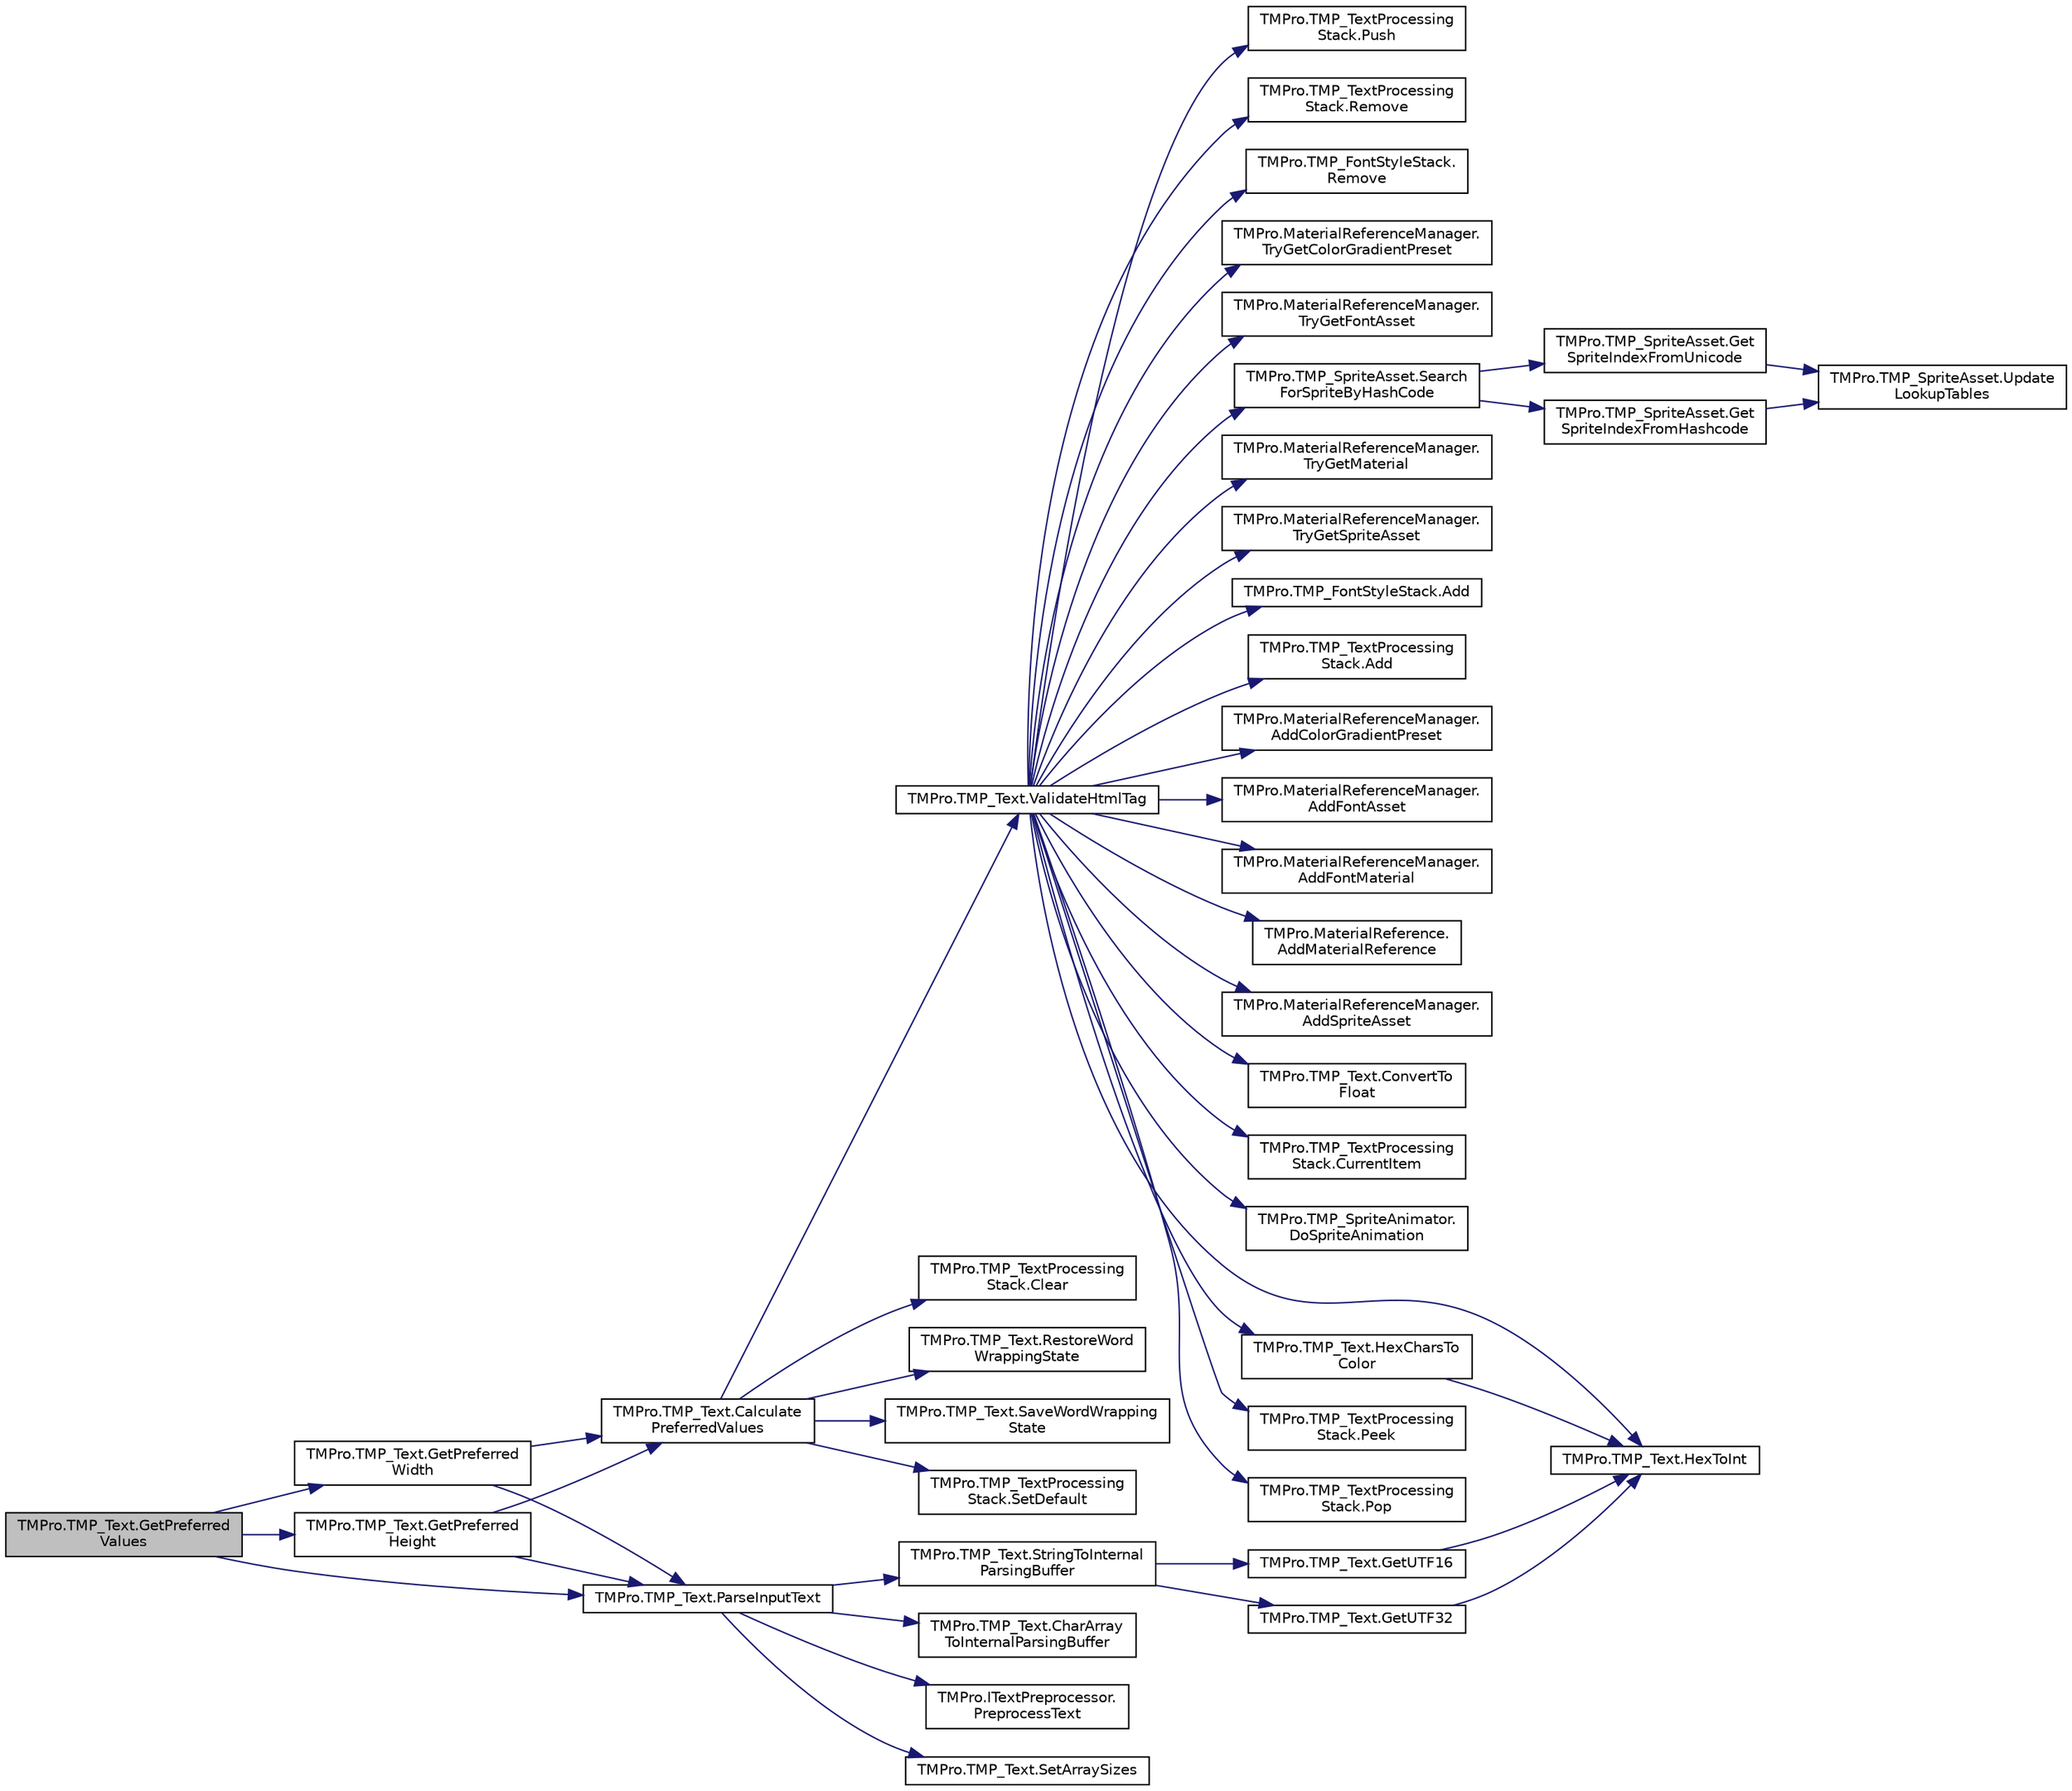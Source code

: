 digraph "TMPro.TMP_Text.GetPreferredValues"
{
 // LATEX_PDF_SIZE
  edge [fontname="Helvetica",fontsize="10",labelfontname="Helvetica",labelfontsize="10"];
  node [fontname="Helvetica",fontsize="10",shape=record];
  rankdir="LR";
  Node1 [label="TMPro.TMP_Text.GetPreferred\lValues",height=0.2,width=0.4,color="black", fillcolor="grey75", style="filled", fontcolor="black",tooltip="Function to Calculate the Preferred Width and Height of the text object given the provided width and ..."];
  Node1 -> Node2 [color="midnightblue",fontsize="10",style="solid",fontname="Helvetica"];
  Node2 [label="TMPro.TMP_Text.GetPreferred\lHeight",height=0.2,width=0.4,color="black", fillcolor="white", style="filled",URL="$class_t_m_pro_1_1_t_m_p___text.html#a754e5a230232f1ed55615e55a3ed32ad",tooltip="Method to calculate the preferred height of a text object."];
  Node2 -> Node3 [color="midnightblue",fontsize="10",style="solid",fontname="Helvetica"];
  Node3 [label="TMPro.TMP_Text.Calculate\lPreferredValues",height=0.2,width=0.4,color="black", fillcolor="white", style="filled",URL="$class_t_m_pro_1_1_t_m_p___text.html#acc9b0abc219f02c05f5badfd0e649094",tooltip="Method to calculate the preferred width and height of the text object."];
  Node3 -> Node4 [color="midnightblue",fontsize="10",style="solid",fontname="Helvetica"];
  Node4 [label="TMPro.TMP_TextProcessing\lStack.Clear",height=0.2,width=0.4,color="black", fillcolor="white", style="filled",URL="$struct_t_m_pro_1_1_t_m_p___text_processing_stack.html#a251279ee81e8a656885c8f07e48200f2",tooltip="Function to clear and reset stack to first item."];
  Node3 -> Node5 [color="midnightblue",fontsize="10",style="solid",fontname="Helvetica"];
  Node5 [label="TMPro.TMP_Text.RestoreWord\lWrappingState",height=0.2,width=0.4,color="black", fillcolor="white", style="filled",URL="$class_t_m_pro_1_1_t_m_p___text.html#a0555e7043aed6e3db5ef6113eac2fa77",tooltip="Restore the State of various variables used in the mesh creation loop."];
  Node3 -> Node6 [color="midnightblue",fontsize="10",style="solid",fontname="Helvetica"];
  Node6 [label="TMPro.TMP_Text.SaveWordWrapping\lState",height=0.2,width=0.4,color="black", fillcolor="white", style="filled",URL="$class_t_m_pro_1_1_t_m_p___text.html#af4575fb91d41221be3bd2764a356eda1",tooltip="Save the State of various variables used in the mesh creation loop in conjunction with Word Wrapping"];
  Node3 -> Node7 [color="midnightblue",fontsize="10",style="solid",fontname="Helvetica"];
  Node7 [label="TMPro.TMP_TextProcessing\lStack.SetDefault",height=0.2,width=0.4,color="black", fillcolor="white", style="filled",URL="$struct_t_m_pro_1_1_t_m_p___text_processing_stack.html#a1580e126246f80bf22e81f42b58c103a",tooltip="Function to set the first item on the stack and reset index."];
  Node3 -> Node8 [color="midnightblue",fontsize="10",style="solid",fontname="Helvetica"];
  Node8 [label="TMPro.TMP_Text.ValidateHtmlTag",height=0.2,width=0.4,color="black", fillcolor="white", style="filled",URL="$class_t_m_pro_1_1_t_m_p___text.html#a76d0eee876964ce9802f7176a61e70d7",tooltip="Function to identify and validate the rich tag. Returns the position of the > if the tag was valid."];
  Node8 -> Node9 [color="midnightblue",fontsize="10",style="solid",fontname="Helvetica"];
  Node9 [label="TMPro.TMP_FontStyleStack.Add",height=0.2,width=0.4,color="black", fillcolor="white", style="filled",URL="$struct_t_m_pro_1_1_t_m_p___font_style_stack.html#afb49bfd1712fe787fa32441c01b9c87f",tooltip=" "];
  Node8 -> Node10 [color="midnightblue",fontsize="10",style="solid",fontname="Helvetica"];
  Node10 [label="TMPro.TMP_TextProcessing\lStack.Add",height=0.2,width=0.4,color="black", fillcolor="white", style="filled",URL="$struct_t_m_pro_1_1_t_m_p___text_processing_stack.html#ae714d56264dcfa5e94adebcee1c8e678",tooltip="Function to add a new item to the stack."];
  Node8 -> Node11 [color="midnightblue",fontsize="10",style="solid",fontname="Helvetica"];
  Node11 [label="TMPro.MaterialReferenceManager.\lAddColorGradientPreset",height=0.2,width=0.4,color="black", fillcolor="white", style="filled",URL="$class_t_m_pro_1_1_material_reference_manager.html#aaff4d63fa8a94aa0b4badb98076ce0b3",tooltip="Add new Color Gradient Preset to dictionary."];
  Node8 -> Node12 [color="midnightblue",fontsize="10",style="solid",fontname="Helvetica"];
  Node12 [label="TMPro.MaterialReferenceManager.\lAddFontAsset",height=0.2,width=0.4,color="black", fillcolor="white", style="filled",URL="$class_t_m_pro_1_1_material_reference_manager.html#aef7197e07d5b322b6ed3d8baf4d8c0cf",tooltip="Add new font asset reference to dictionary."];
  Node8 -> Node13 [color="midnightblue",fontsize="10",style="solid",fontname="Helvetica"];
  Node13 [label="TMPro.MaterialReferenceManager.\lAddFontMaterial",height=0.2,width=0.4,color="black", fillcolor="white", style="filled",URL="$class_t_m_pro_1_1_material_reference_manager.html#ad32f019ea73193084d8e7f90f387b679",tooltip="Add new Material reference to dictionary."];
  Node8 -> Node14 [color="midnightblue",fontsize="10",style="solid",fontname="Helvetica"];
  Node14 [label="TMPro.MaterialReference.\lAddMaterialReference",height=0.2,width=0.4,color="black", fillcolor="white", style="filled",URL="$struct_t_m_pro_1_1_material_reference.html#a671a784525ebc4709414c442d7af7187",tooltip="Function to add a new material reference and returning its index in the material reference array."];
  Node8 -> Node15 [color="midnightblue",fontsize="10",style="solid",fontname="Helvetica"];
  Node15 [label="TMPro.MaterialReferenceManager.\lAddSpriteAsset",height=0.2,width=0.4,color="black", fillcolor="white", style="filled",URL="$class_t_m_pro_1_1_material_reference_manager.html#a3810186f9c82e44d3ca54ed456f6d8bd",tooltip="Add new Sprite Asset to dictionary."];
  Node8 -> Node16 [color="midnightblue",fontsize="10",style="solid",fontname="Helvetica"];
  Node16 [label="TMPro.TMP_Text.ConvertTo\lFloat",height=0.2,width=0.4,color="black", fillcolor="white", style="filled",URL="$class_t_m_pro_1_1_t_m_p___text.html#a939a6f39042a1079067970d796eeee6f",tooltip="Extracts a float value from char[] assuming we know the position of the start, end and decimal point."];
  Node8 -> Node17 [color="midnightblue",fontsize="10",style="solid",fontname="Helvetica"];
  Node17 [label="TMPro.TMP_TextProcessing\lStack.CurrentItem",height=0.2,width=0.4,color="black", fillcolor="white", style="filled",URL="$struct_t_m_pro_1_1_t_m_p___text_processing_stack.html#a316f48634f9ec9d9823cc7626e6439b8",tooltip="Function to retrieve the current item from the stack."];
  Node8 -> Node18 [color="midnightblue",fontsize="10",style="solid",fontname="Helvetica"];
  Node18 [label="TMPro.TMP_SpriteAnimator.\lDoSpriteAnimation",height=0.2,width=0.4,color="black", fillcolor="white", style="filled",URL="$class_t_m_pro_1_1_t_m_p___sprite_animator.html#aaea8d585b20ea1d6f9d96c60033dc1a6",tooltip=" "];
  Node8 -> Node19 [color="midnightblue",fontsize="10",style="solid",fontname="Helvetica"];
  Node19 [label="TMPro.TMP_Text.HexCharsTo\lColor",height=0.2,width=0.4,color="black", fillcolor="white", style="filled",URL="$class_t_m_pro_1_1_t_m_p___text.html#a455f31609db404fc228b7208b97a3a74",tooltip="Method to convert Hex color values to Color32"];
  Node19 -> Node20 [color="midnightblue",fontsize="10",style="solid",fontname="Helvetica"];
  Node20 [label="TMPro.TMP_Text.HexToInt",height=0.2,width=0.4,color="black", fillcolor="white", style="filled",URL="$class_t_m_pro_1_1_t_m_p___text.html#a2c888ce3a21999d51131753730cac678",tooltip="Function to pack scale information in the UV2 Channel."];
  Node8 -> Node20 [color="midnightblue",fontsize="10",style="solid",fontname="Helvetica"];
  Node8 -> Node21 [color="midnightblue",fontsize="10",style="solid",fontname="Helvetica"];
  Node21 [label="TMPro.TMP_TextProcessing\lStack.Peek",height=0.2,width=0.4,color="black", fillcolor="white", style="filled",URL="$struct_t_m_pro_1_1_t_m_p___text_processing_stack.html#a59e978bf54e1905503edf75e0d75bb59",tooltip=" "];
  Node8 -> Node22 [color="midnightblue",fontsize="10",style="solid",fontname="Helvetica"];
  Node22 [label="TMPro.TMP_TextProcessing\lStack.Pop",height=0.2,width=0.4,color="black", fillcolor="white", style="filled",URL="$struct_t_m_pro_1_1_t_m_p___text_processing_stack.html#a96c2a8cc7189e7ed4116adbb6187bb27",tooltip=" "];
  Node8 -> Node23 [color="midnightblue",fontsize="10",style="solid",fontname="Helvetica"];
  Node23 [label="TMPro.TMP_TextProcessing\lStack.Push",height=0.2,width=0.4,color="black", fillcolor="white", style="filled",URL="$struct_t_m_pro_1_1_t_m_p___text_processing_stack.html#a32c376682e5f9ae7a7291676a9974e80",tooltip=" "];
  Node8 -> Node24 [color="midnightblue",fontsize="10",style="solid",fontname="Helvetica"];
  Node24 [label="TMPro.TMP_TextProcessing\lStack.Remove",height=0.2,width=0.4,color="black", fillcolor="white", style="filled",URL="$struct_t_m_pro_1_1_t_m_p___text_processing_stack.html#ae88317fdd03d23ab9ffb5e7dbd22aac1",tooltip="Function to retrieve an item from the stack."];
  Node8 -> Node25 [color="midnightblue",fontsize="10",style="solid",fontname="Helvetica"];
  Node25 [label="TMPro.TMP_FontStyleStack.\lRemove",height=0.2,width=0.4,color="black", fillcolor="white", style="filled",URL="$struct_t_m_pro_1_1_t_m_p___font_style_stack.html#a2d9ff822b2f097a67057a194149077d4",tooltip=" "];
  Node8 -> Node26 [color="midnightblue",fontsize="10",style="solid",fontname="Helvetica"];
  Node26 [label="TMPro.TMP_SpriteAsset.Search\lForSpriteByHashCode",height=0.2,width=0.4,color="black", fillcolor="white", style="filled",URL="$class_t_m_pro_1_1_t_m_p___sprite_asset.html#a0a140b6024a1c437a950681c7c9f4212",tooltip="Search the given sprite asset and fallbacks for a sprite whose hash code value of its name matches th..."];
  Node26 -> Node27 [color="midnightblue",fontsize="10",style="solid",fontname="Helvetica"];
  Node27 [label="TMPro.TMP_SpriteAsset.Get\lSpriteIndexFromHashcode",height=0.2,width=0.4,color="black", fillcolor="white", style="filled",URL="$class_t_m_pro_1_1_t_m_p___sprite_asset.html#a9913527431a09b1d82e42f8365b2533c",tooltip="Function which returns the sprite index using the hashcode of the name"];
  Node27 -> Node28 [color="midnightblue",fontsize="10",style="solid",fontname="Helvetica"];
  Node28 [label="TMPro.TMP_SpriteAsset.Update\lLookupTables",height=0.2,width=0.4,color="black", fillcolor="white", style="filled",URL="$class_t_m_pro_1_1_t_m_p___sprite_asset.html#ac0d576c7ae191d74887684c5388ca32a",tooltip="Function to update the sprite name and unicode lookup tables. This function should be called when a s..."];
  Node26 -> Node29 [color="midnightblue",fontsize="10",style="solid",fontname="Helvetica"];
  Node29 [label="TMPro.TMP_SpriteAsset.Get\lSpriteIndexFromUnicode",height=0.2,width=0.4,color="black", fillcolor="white", style="filled",URL="$class_t_m_pro_1_1_t_m_p___sprite_asset.html#a8ee6b1fc6a39a615005fe6b53c2906a2",tooltip="Returns the index of the sprite for the given unicode value."];
  Node29 -> Node28 [color="midnightblue",fontsize="10",style="solid",fontname="Helvetica"];
  Node8 -> Node30 [color="midnightblue",fontsize="10",style="solid",fontname="Helvetica"];
  Node30 [label="TMPro.MaterialReferenceManager.\lTryGetColorGradientPreset",height=0.2,width=0.4,color="black", fillcolor="white", style="filled",URL="$class_t_m_pro_1_1_material_reference_manager.html#a61de4a348042d6714254fd9558f8f632",tooltip="Function returning the Color Gradient Preset corresponding to the provided hash code."];
  Node8 -> Node31 [color="midnightblue",fontsize="10",style="solid",fontname="Helvetica"];
  Node31 [label="TMPro.MaterialReferenceManager.\lTryGetFontAsset",height=0.2,width=0.4,color="black", fillcolor="white", style="filled",URL="$class_t_m_pro_1_1_material_reference_manager.html#aea90526985cf5081a931bfbc4d36af81",tooltip="Function returning the Font Asset corresponding to the provided hash code."];
  Node8 -> Node32 [color="midnightblue",fontsize="10",style="solid",fontname="Helvetica"];
  Node32 [label="TMPro.MaterialReferenceManager.\lTryGetMaterial",height=0.2,width=0.4,color="black", fillcolor="white", style="filled",URL="$class_t_m_pro_1_1_material_reference_manager.html#a4826b2b5ac5de579423e0eaee6955dfc",tooltip="Function returning the Font Material corresponding to the provided hash code."];
  Node8 -> Node33 [color="midnightblue",fontsize="10",style="solid",fontname="Helvetica"];
  Node33 [label="TMPro.MaterialReferenceManager.\lTryGetSpriteAsset",height=0.2,width=0.4,color="black", fillcolor="white", style="filled",URL="$class_t_m_pro_1_1_material_reference_manager.html#a134f55b51c7660176516e2fe3b71d4ae",tooltip="Function returning the Sprite Asset corresponding to the provided hash code."];
  Node2 -> Node34 [color="midnightblue",fontsize="10",style="solid",fontname="Helvetica"];
  Node34 [label="TMPro.TMP_Text.ParseInputText",height=0.2,width=0.4,color="black", fillcolor="white", style="filled",URL="$class_t_m_pro_1_1_t_m_p___text.html#abf101b7be511178e9d0d6999dcd26977",tooltip="Method to parse the input text based on its source"];
  Node34 -> Node35 [color="midnightblue",fontsize="10",style="solid",fontname="Helvetica"];
  Node35 [label="TMPro.TMP_Text.CharArray\lToInternalParsingBuffer",height=0.2,width=0.4,color="black", fillcolor="white", style="filled",URL="$class_t_m_pro_1_1_t_m_p___text.html#a6d53cd25d63debfdf935d1a8c6f80fd8",tooltip="Copies Content of formatted SetText() to charBuffer."];
  Node34 -> Node36 [color="midnightblue",fontsize="10",style="solid",fontname="Helvetica"];
  Node36 [label="TMPro.ITextPreprocessor.\lPreprocessText",height=0.2,width=0.4,color="black", fillcolor="white", style="filled",URL="$interface_t_m_pro_1_1_i_text_preprocessor.html#a211b26c6e7a5eec73c08ab268289c38a",tooltip="Function used for preprocessing of text"];
  Node34 -> Node37 [color="midnightblue",fontsize="10",style="solid",fontname="Helvetica"];
  Node37 [label="TMPro.TMP_Text.SetArraySizes",height=0.2,width=0.4,color="black", fillcolor="white", style="filled",URL="$class_t_m_pro_1_1_t_m_p___text.html#aae071dbc72453798f55d616867d137c4",tooltip="Method used to determine the number of visible characters and required buffer allocations."];
  Node34 -> Node38 [color="midnightblue",fontsize="10",style="solid",fontname="Helvetica"];
  Node38 [label="TMPro.TMP_Text.StringToInternal\lParsingBuffer",height=0.2,width=0.4,color="black", fillcolor="white", style="filled",URL="$class_t_m_pro_1_1_t_m_p___text.html#a0e45cd8e4f33d123b9068ba75cff441f",tooltip="Method to store the content of a string into an integer array."];
  Node38 -> Node39 [color="midnightblue",fontsize="10",style="solid",fontname="Helvetica"];
  Node39 [label="TMPro.TMP_Text.GetUTF16",height=0.2,width=0.4,color="black", fillcolor="white", style="filled",URL="$class_t_m_pro_1_1_t_m_p___text.html#ac300ce0327de1c0807c6617496b367cb",tooltip="Convert UTF-16 Hex to Char"];
  Node39 -> Node20 [color="midnightblue",fontsize="10",style="solid",fontname="Helvetica"];
  Node38 -> Node40 [color="midnightblue",fontsize="10",style="solid",fontname="Helvetica"];
  Node40 [label="TMPro.TMP_Text.GetUTF32",height=0.2,width=0.4,color="black", fillcolor="white", style="filled",URL="$class_t_m_pro_1_1_t_m_p___text.html#add381cfff574155b2b44eddc9fedd883",tooltip="Convert UTF-32 Hex to Char"];
  Node40 -> Node20 [color="midnightblue",fontsize="10",style="solid",fontname="Helvetica"];
  Node1 -> Node41 [color="midnightblue",fontsize="10",style="solid",fontname="Helvetica"];
  Node41 [label="TMPro.TMP_Text.GetPreferred\lWidth",height=0.2,width=0.4,color="black", fillcolor="white", style="filled",URL="$class_t_m_pro_1_1_t_m_p___text.html#abb5c80b9a45b89007024c857593e12c8",tooltip="Method to calculate the preferred width of a text object."];
  Node41 -> Node3 [color="midnightblue",fontsize="10",style="solid",fontname="Helvetica"];
  Node41 -> Node34 [color="midnightblue",fontsize="10",style="solid",fontname="Helvetica"];
  Node1 -> Node34 [color="midnightblue",fontsize="10",style="solid",fontname="Helvetica"];
}

